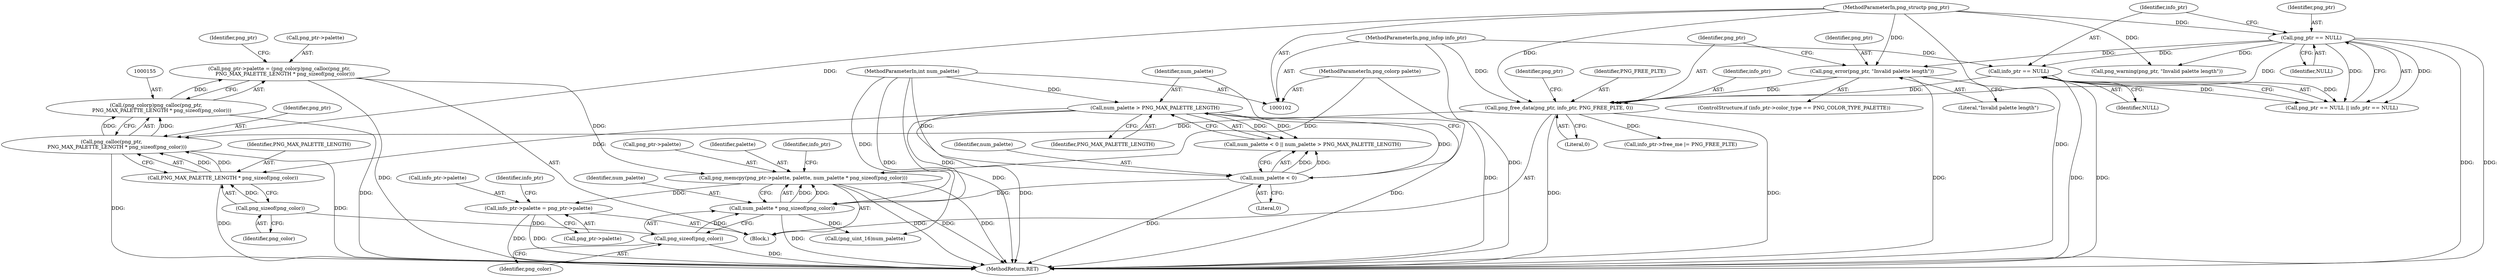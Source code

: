 digraph "0_Chrome_7f3d85b096f66870a15b37c2f40b219b2e292693_21@API" {
"1000162" [label="(Call,png_memcpy(png_ptr->palette, palette, num_palette * png_sizeof(png_color)))"];
"1000150" [label="(Call,png_ptr->palette = (png_colorp)png_calloc(png_ptr,\n       PNG_MAX_PALETTE_LENGTH * png_sizeof(png_color)))"];
"1000154" [label="(Call,(png_colorp)png_calloc(png_ptr,\n       PNG_MAX_PALETTE_LENGTH * png_sizeof(png_color)))"];
"1000156" [label="(Call,png_calloc(png_ptr,\n       PNG_MAX_PALETTE_LENGTH * png_sizeof(png_color)))"];
"1000145" [label="(Call,png_free_data(png_ptr, info_ptr, PNG_FREE_PLTE, 0))"];
"1000114" [label="(Call,png_ptr == NULL)"];
"1000103" [label="(MethodParameterIn,png_structp png_ptr)"];
"1000136" [label="(Call,png_error(png_ptr, \"Invalid palette length\"))"];
"1000117" [label="(Call,info_ptr == NULL)"];
"1000104" [label="(MethodParameterIn,png_infop info_ptr)"];
"1000158" [label="(Call,PNG_MAX_PALETTE_LENGTH * png_sizeof(png_color))"];
"1000126" [label="(Call,num_palette > PNG_MAX_PALETTE_LENGTH)"];
"1000123" [label="(Call,num_palette < 0)"];
"1000106" [label="(MethodParameterIn,int num_palette)"];
"1000160" [label="(Call,png_sizeof(png_color))"];
"1000105" [label="(MethodParameterIn,png_colorp palette)"];
"1000167" [label="(Call,num_palette * png_sizeof(png_color))"];
"1000169" [label="(Call,png_sizeof(png_color))"];
"1000171" [label="(Call,info_ptr->palette = png_ptr->palette)"];
"1000159" [label="(Identifier,PNG_MAX_PALETTE_LENGTH)"];
"1000156" [label="(Call,png_calloc(png_ptr,\n       PNG_MAX_PALETTE_LENGTH * png_sizeof(png_color)))"];
"1000189" [label="(Call,info_ptr->free_me |= PNG_FREE_PLTE)"];
"1000162" [label="(Call,png_memcpy(png_ptr->palette, palette, num_palette * png_sizeof(png_color)))"];
"1000151" [label="(Call,png_ptr->palette)"];
"1000148" [label="(Identifier,PNG_FREE_PLTE)"];
"1000114" [label="(Call,png_ptr == NULL)"];
"1000163" [label="(Call,png_ptr->palette)"];
"1000146" [label="(Identifier,png_ptr)"];
"1000150" [label="(Call,png_ptr->palette = (png_colorp)png_calloc(png_ptr,\n       PNG_MAX_PALETTE_LENGTH * png_sizeof(png_color)))"];
"1000116" [label="(Identifier,NULL)"];
"1000117" [label="(Call,info_ptr == NULL)"];
"1000141" [label="(Call,png_warning(png_ptr, \"Invalid palette length\"))"];
"1000169" [label="(Call,png_sizeof(png_color))"];
"1000166" [label="(Identifier,palette)"];
"1000171" [label="(Call,info_ptr->palette = png_ptr->palette)"];
"1000154" [label="(Call,(png_colorp)png_calloc(png_ptr,\n       PNG_MAX_PALETTE_LENGTH * png_sizeof(png_color)))"];
"1000137" [label="(Identifier,png_ptr)"];
"1000149" [label="(Literal,0)"];
"1000127" [label="(Identifier,num_palette)"];
"1000173" [label="(Identifier,info_ptr)"];
"1000115" [label="(Identifier,png_ptr)"];
"1000160" [label="(Call,png_sizeof(png_color))"];
"1000103" [label="(MethodParameterIn,png_structp png_ptr)"];
"1000172" [label="(Call,info_ptr->palette)"];
"1000157" [label="(Identifier,png_ptr)"];
"1000126" [label="(Call,num_palette > PNG_MAX_PALETTE_LENGTH)"];
"1000158" [label="(Call,PNG_MAX_PALETTE_LENGTH * png_sizeof(png_color))"];
"1000161" [label="(Identifier,png_color)"];
"1000128" [label="(Identifier,PNG_MAX_PALETTE_LENGTH)"];
"1000107" [label="(Block,)"];
"1000164" [label="(Identifier,png_ptr)"];
"1000145" [label="(Call,png_free_data(png_ptr, info_ptr, PNG_FREE_PLTE, 0))"];
"1000125" [label="(Literal,0)"];
"1000130" [label="(ControlStructure,if (info_ptr->color_type == PNG_COLOR_TYPE_PALETTE))"];
"1000170" [label="(Identifier,png_color)"];
"1000119" [label="(Identifier,NULL)"];
"1000180" [label="(Identifier,info_ptr)"];
"1000138" [label="(Literal,\"Invalid palette length\")"];
"1000167" [label="(Call,num_palette * png_sizeof(png_color))"];
"1000123" [label="(Call,num_palette < 0)"];
"1000136" [label="(Call,png_error(png_ptr, \"Invalid palette length\"))"];
"1000152" [label="(Identifier,png_ptr)"];
"1000106" [label="(MethodParameterIn,int num_palette)"];
"1000105" [label="(MethodParameterIn,png_colorp palette)"];
"1000124" [label="(Identifier,num_palette)"];
"1000147" [label="(Identifier,info_ptr)"];
"1000175" [label="(Call,png_ptr->palette)"];
"1000104" [label="(MethodParameterIn,png_infop info_ptr)"];
"1000199" [label="(MethodReturn,RET)"];
"1000118" [label="(Identifier,info_ptr)"];
"1000168" [label="(Identifier,num_palette)"];
"1000113" [label="(Call,png_ptr == NULL || info_ptr == NULL)"];
"1000186" [label="(Call,(png_uint_16)num_palette)"];
"1000122" [label="(Call,num_palette < 0 || num_palette > PNG_MAX_PALETTE_LENGTH)"];
"1000162" -> "1000107"  [label="AST: "];
"1000162" -> "1000167"  [label="CFG: "];
"1000163" -> "1000162"  [label="AST: "];
"1000166" -> "1000162"  [label="AST: "];
"1000167" -> "1000162"  [label="AST: "];
"1000173" -> "1000162"  [label="CFG: "];
"1000162" -> "1000199"  [label="DDG: "];
"1000162" -> "1000199"  [label="DDG: "];
"1000162" -> "1000199"  [label="DDG: "];
"1000150" -> "1000162"  [label="DDG: "];
"1000105" -> "1000162"  [label="DDG: "];
"1000167" -> "1000162"  [label="DDG: "];
"1000167" -> "1000162"  [label="DDG: "];
"1000162" -> "1000171"  [label="DDG: "];
"1000150" -> "1000107"  [label="AST: "];
"1000150" -> "1000154"  [label="CFG: "];
"1000151" -> "1000150"  [label="AST: "];
"1000154" -> "1000150"  [label="AST: "];
"1000164" -> "1000150"  [label="CFG: "];
"1000150" -> "1000199"  [label="DDG: "];
"1000154" -> "1000150"  [label="DDG: "];
"1000154" -> "1000156"  [label="CFG: "];
"1000155" -> "1000154"  [label="AST: "];
"1000156" -> "1000154"  [label="AST: "];
"1000154" -> "1000199"  [label="DDG: "];
"1000156" -> "1000154"  [label="DDG: "];
"1000156" -> "1000154"  [label="DDG: "];
"1000156" -> "1000158"  [label="CFG: "];
"1000157" -> "1000156"  [label="AST: "];
"1000158" -> "1000156"  [label="AST: "];
"1000156" -> "1000199"  [label="DDG: "];
"1000156" -> "1000199"  [label="DDG: "];
"1000145" -> "1000156"  [label="DDG: "];
"1000103" -> "1000156"  [label="DDG: "];
"1000158" -> "1000156"  [label="DDG: "];
"1000158" -> "1000156"  [label="DDG: "];
"1000145" -> "1000107"  [label="AST: "];
"1000145" -> "1000149"  [label="CFG: "];
"1000146" -> "1000145"  [label="AST: "];
"1000147" -> "1000145"  [label="AST: "];
"1000148" -> "1000145"  [label="AST: "];
"1000149" -> "1000145"  [label="AST: "];
"1000152" -> "1000145"  [label="CFG: "];
"1000145" -> "1000199"  [label="DDG: "];
"1000145" -> "1000199"  [label="DDG: "];
"1000114" -> "1000145"  [label="DDG: "];
"1000136" -> "1000145"  [label="DDG: "];
"1000103" -> "1000145"  [label="DDG: "];
"1000117" -> "1000145"  [label="DDG: "];
"1000104" -> "1000145"  [label="DDG: "];
"1000145" -> "1000189"  [label="DDG: "];
"1000114" -> "1000113"  [label="AST: "];
"1000114" -> "1000116"  [label="CFG: "];
"1000115" -> "1000114"  [label="AST: "];
"1000116" -> "1000114"  [label="AST: "];
"1000118" -> "1000114"  [label="CFG: "];
"1000113" -> "1000114"  [label="CFG: "];
"1000114" -> "1000199"  [label="DDG: "];
"1000114" -> "1000199"  [label="DDG: "];
"1000114" -> "1000113"  [label="DDG: "];
"1000114" -> "1000113"  [label="DDG: "];
"1000103" -> "1000114"  [label="DDG: "];
"1000114" -> "1000117"  [label="DDG: "];
"1000114" -> "1000136"  [label="DDG: "];
"1000114" -> "1000141"  [label="DDG: "];
"1000103" -> "1000102"  [label="AST: "];
"1000103" -> "1000199"  [label="DDG: "];
"1000103" -> "1000136"  [label="DDG: "];
"1000103" -> "1000141"  [label="DDG: "];
"1000136" -> "1000130"  [label="AST: "];
"1000136" -> "1000138"  [label="CFG: "];
"1000137" -> "1000136"  [label="AST: "];
"1000138" -> "1000136"  [label="AST: "];
"1000146" -> "1000136"  [label="CFG: "];
"1000136" -> "1000199"  [label="DDG: "];
"1000117" -> "1000113"  [label="AST: "];
"1000117" -> "1000119"  [label="CFG: "];
"1000118" -> "1000117"  [label="AST: "];
"1000119" -> "1000117"  [label="AST: "];
"1000113" -> "1000117"  [label="CFG: "];
"1000117" -> "1000199"  [label="DDG: "];
"1000117" -> "1000199"  [label="DDG: "];
"1000117" -> "1000113"  [label="DDG: "];
"1000117" -> "1000113"  [label="DDG: "];
"1000104" -> "1000117"  [label="DDG: "];
"1000104" -> "1000102"  [label="AST: "];
"1000104" -> "1000199"  [label="DDG: "];
"1000158" -> "1000160"  [label="CFG: "];
"1000159" -> "1000158"  [label="AST: "];
"1000160" -> "1000158"  [label="AST: "];
"1000158" -> "1000199"  [label="DDG: "];
"1000126" -> "1000158"  [label="DDG: "];
"1000160" -> "1000158"  [label="DDG: "];
"1000126" -> "1000122"  [label="AST: "];
"1000126" -> "1000128"  [label="CFG: "];
"1000127" -> "1000126"  [label="AST: "];
"1000128" -> "1000126"  [label="AST: "];
"1000122" -> "1000126"  [label="CFG: "];
"1000126" -> "1000199"  [label="DDG: "];
"1000126" -> "1000199"  [label="DDG: "];
"1000126" -> "1000122"  [label="DDG: "];
"1000126" -> "1000122"  [label="DDG: "];
"1000123" -> "1000126"  [label="DDG: "];
"1000106" -> "1000126"  [label="DDG: "];
"1000126" -> "1000167"  [label="DDG: "];
"1000123" -> "1000122"  [label="AST: "];
"1000123" -> "1000125"  [label="CFG: "];
"1000124" -> "1000123"  [label="AST: "];
"1000125" -> "1000123"  [label="AST: "];
"1000127" -> "1000123"  [label="CFG: "];
"1000122" -> "1000123"  [label="CFG: "];
"1000123" -> "1000199"  [label="DDG: "];
"1000123" -> "1000122"  [label="DDG: "];
"1000123" -> "1000122"  [label="DDG: "];
"1000106" -> "1000123"  [label="DDG: "];
"1000123" -> "1000167"  [label="DDG: "];
"1000106" -> "1000102"  [label="AST: "];
"1000106" -> "1000199"  [label="DDG: "];
"1000106" -> "1000167"  [label="DDG: "];
"1000106" -> "1000186"  [label="DDG: "];
"1000160" -> "1000161"  [label="CFG: "];
"1000161" -> "1000160"  [label="AST: "];
"1000160" -> "1000169"  [label="DDG: "];
"1000105" -> "1000102"  [label="AST: "];
"1000105" -> "1000199"  [label="DDG: "];
"1000167" -> "1000169"  [label="CFG: "];
"1000168" -> "1000167"  [label="AST: "];
"1000169" -> "1000167"  [label="AST: "];
"1000167" -> "1000199"  [label="DDG: "];
"1000169" -> "1000167"  [label="DDG: "];
"1000167" -> "1000186"  [label="DDG: "];
"1000169" -> "1000170"  [label="CFG: "];
"1000170" -> "1000169"  [label="AST: "];
"1000169" -> "1000199"  [label="DDG: "];
"1000171" -> "1000107"  [label="AST: "];
"1000171" -> "1000175"  [label="CFG: "];
"1000172" -> "1000171"  [label="AST: "];
"1000175" -> "1000171"  [label="AST: "];
"1000180" -> "1000171"  [label="CFG: "];
"1000171" -> "1000199"  [label="DDG: "];
"1000171" -> "1000199"  [label="DDG: "];
}

